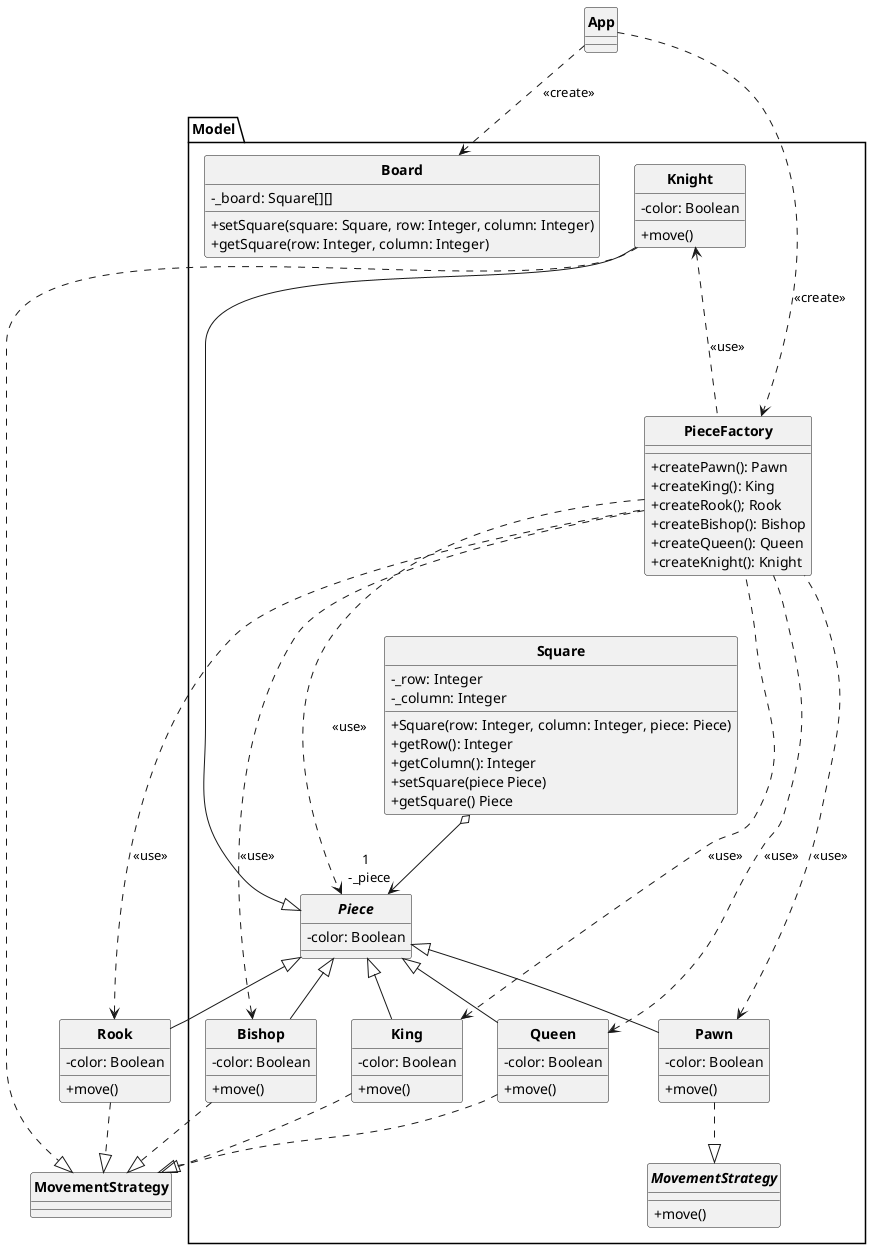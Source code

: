 @startuml

skinparam style strictuml
skinparam classAttributeIconSize 0
skinparam classFontStyle Bold
hide enum methods


class App{

}


package Model{
    class Board{
    - _board: Square[][]
    + setSquare(square: Square, row: Integer, column: Integer)
    + getSquare(row: Integer, column: Integer)
    }

    class Square{
    - _row: Integer
    - _column: Integer
    + Square(row: Integer, column: Integer, piece: Piece)
    + getRow(): Integer
    + getColumn(): Integer
    + setSquare(piece Piece)
    + getSquare() Piece
    }

    abstract Piece{
    - color: Boolean
    }

    class PieceFactory{
    + createPawn(): Pawn
    + createKing(): King
    + createRook(); Rook
    + createBishop(): Bishop
    + createQueen(): Queen
    + createKnight(): Knight
    }

    interface MovementStrategy{
    + move()
    }

    'class Model.Forward extends MovementStrategy{'
    '+ move()'
    '}'

    class Pawn{
    - color: Boolean
    + move()
    }

    class King{
    - color: Boolean
    + move()
    }

    class .Rook{
    - color: Boolean
    + move()
    }

    class Bishop{
    - color: Boolean
    + move()
    }

    class Queen{
    - color: Boolean
    + move()
    }

    class Knight{
    - color: Boolean
    + move()
    }
}

Square o--> "1 \n -_piece" Piece
App ..> PieceFactory : <<create>>
App ..> Board : <<create>>
Pawn ..|> MovementStrategy
King ..|> .MovementStrategy
Rook ..|> MovementStrategy
Bishop ..|> MovementStrategy
Queen ..|> MovementStrategy
Knight ..|> MovementStrategy
PieceFactory ...> Piece : <<use>>
Pawn -u-|> Piece
King -u-|> Piece
Rook -u-|> Piece
Bishop -u-|> Piece
Queen -u-|> Piece
Knight -u-|> Piece
PieceFactory -u..> Pawn : <<use>>
PieceFactory -u..> King : <<use>>
PieceFactory -u..> Rook : <<use>>
PieceFactory -u..> Bishop : <<use>>
PieceFactory -u..> Queen : <<use>>
PieceFactory -u..> Knight : <<use>>

@enduml